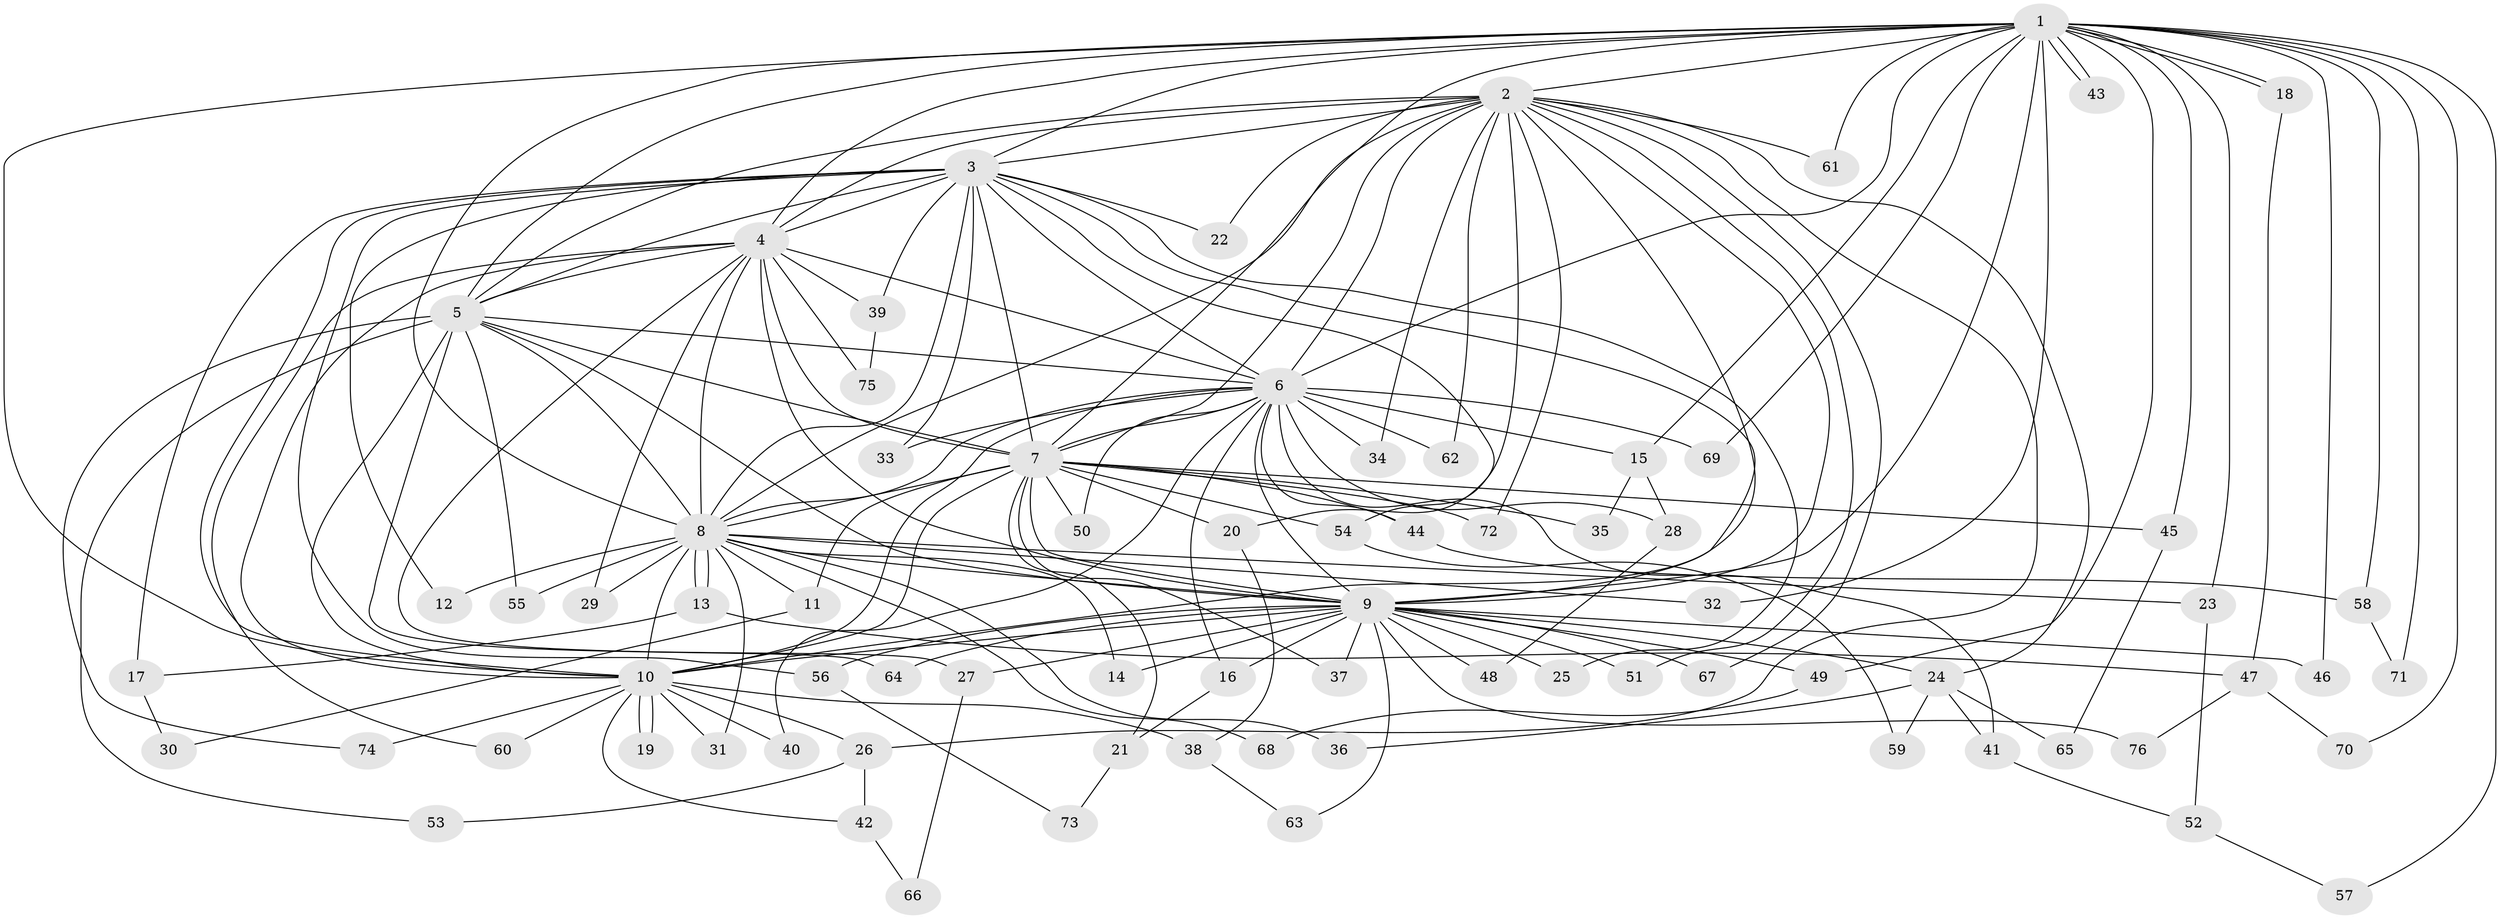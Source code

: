// Generated by graph-tools (version 1.1) at 2025/45/03/09/25 04:45:07]
// undirected, 76 vertices, 177 edges
graph export_dot {
graph [start="1"]
  node [color=gray90,style=filled];
  1;
  2;
  3;
  4;
  5;
  6;
  7;
  8;
  9;
  10;
  11;
  12;
  13;
  14;
  15;
  16;
  17;
  18;
  19;
  20;
  21;
  22;
  23;
  24;
  25;
  26;
  27;
  28;
  29;
  30;
  31;
  32;
  33;
  34;
  35;
  36;
  37;
  38;
  39;
  40;
  41;
  42;
  43;
  44;
  45;
  46;
  47;
  48;
  49;
  50;
  51;
  52;
  53;
  54;
  55;
  56;
  57;
  58;
  59;
  60;
  61;
  62;
  63;
  64;
  65;
  66;
  67;
  68;
  69;
  70;
  71;
  72;
  73;
  74;
  75;
  76;
  1 -- 2;
  1 -- 3;
  1 -- 4;
  1 -- 5;
  1 -- 6;
  1 -- 7;
  1 -- 8;
  1 -- 9;
  1 -- 10;
  1 -- 15;
  1 -- 18;
  1 -- 18;
  1 -- 23;
  1 -- 32;
  1 -- 43;
  1 -- 43;
  1 -- 45;
  1 -- 46;
  1 -- 49;
  1 -- 57;
  1 -- 58;
  1 -- 61;
  1 -- 69;
  1 -- 70;
  1 -- 71;
  2 -- 3;
  2 -- 4;
  2 -- 5;
  2 -- 6;
  2 -- 7;
  2 -- 8;
  2 -- 9;
  2 -- 10;
  2 -- 20;
  2 -- 22;
  2 -- 24;
  2 -- 26;
  2 -- 34;
  2 -- 51;
  2 -- 61;
  2 -- 62;
  2 -- 67;
  2 -- 72;
  3 -- 4;
  3 -- 5;
  3 -- 6;
  3 -- 7;
  3 -- 8;
  3 -- 9;
  3 -- 10;
  3 -- 12;
  3 -- 17;
  3 -- 22;
  3 -- 25;
  3 -- 33;
  3 -- 39;
  3 -- 54;
  3 -- 56;
  4 -- 5;
  4 -- 6;
  4 -- 7;
  4 -- 8;
  4 -- 9;
  4 -- 10;
  4 -- 27;
  4 -- 29;
  4 -- 39;
  4 -- 60;
  4 -- 75;
  5 -- 6;
  5 -- 7;
  5 -- 8;
  5 -- 9;
  5 -- 10;
  5 -- 53;
  5 -- 55;
  5 -- 64;
  5 -- 74;
  6 -- 7;
  6 -- 8;
  6 -- 9;
  6 -- 10;
  6 -- 15;
  6 -- 16;
  6 -- 28;
  6 -- 33;
  6 -- 34;
  6 -- 40;
  6 -- 41;
  6 -- 44;
  6 -- 50;
  6 -- 62;
  6 -- 69;
  7 -- 8;
  7 -- 9;
  7 -- 10;
  7 -- 11;
  7 -- 20;
  7 -- 21;
  7 -- 35;
  7 -- 37;
  7 -- 44;
  7 -- 45;
  7 -- 50;
  7 -- 54;
  7 -- 72;
  8 -- 9;
  8 -- 10;
  8 -- 11;
  8 -- 12;
  8 -- 13;
  8 -- 13;
  8 -- 14;
  8 -- 23;
  8 -- 29;
  8 -- 31;
  8 -- 32;
  8 -- 36;
  8 -- 55;
  8 -- 68;
  9 -- 10;
  9 -- 14;
  9 -- 16;
  9 -- 24;
  9 -- 25;
  9 -- 27;
  9 -- 37;
  9 -- 46;
  9 -- 48;
  9 -- 49;
  9 -- 51;
  9 -- 56;
  9 -- 63;
  9 -- 64;
  9 -- 67;
  9 -- 76;
  10 -- 19;
  10 -- 19;
  10 -- 26;
  10 -- 31;
  10 -- 38;
  10 -- 40;
  10 -- 42;
  10 -- 60;
  10 -- 74;
  11 -- 30;
  13 -- 17;
  13 -- 47;
  15 -- 28;
  15 -- 35;
  16 -- 21;
  17 -- 30;
  18 -- 47;
  20 -- 38;
  21 -- 73;
  23 -- 52;
  24 -- 36;
  24 -- 41;
  24 -- 59;
  24 -- 65;
  26 -- 42;
  26 -- 53;
  27 -- 66;
  28 -- 48;
  38 -- 63;
  39 -- 75;
  41 -- 52;
  42 -- 66;
  44 -- 58;
  45 -- 65;
  47 -- 70;
  47 -- 76;
  49 -- 68;
  52 -- 57;
  54 -- 59;
  56 -- 73;
  58 -- 71;
}
